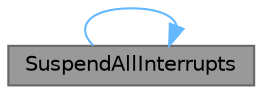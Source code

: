 digraph "SuspendAllInterrupts"
{
 // LATEX_PDF_SIZE
  bgcolor="transparent";
  edge [fontname=Helvetica,fontsize=10,labelfontname=Helvetica,labelfontsize=10];
  node [fontname=Helvetica,fontsize=10,shape=box,height=0.2,width=0.4];
  rankdir="LR";
  Node1 [id="Node000001",label="SuspendAllInterrupts",height=0.2,width=0.4,color="gray40", fillcolor="grey60", style="filled", fontcolor="black",tooltip="Disables interrupt, saving the current status."];
  Node1 -> Node1 [id="edge2_Node000001_Node000001",color="steelblue1",style="solid",tooltip=" "];
}
